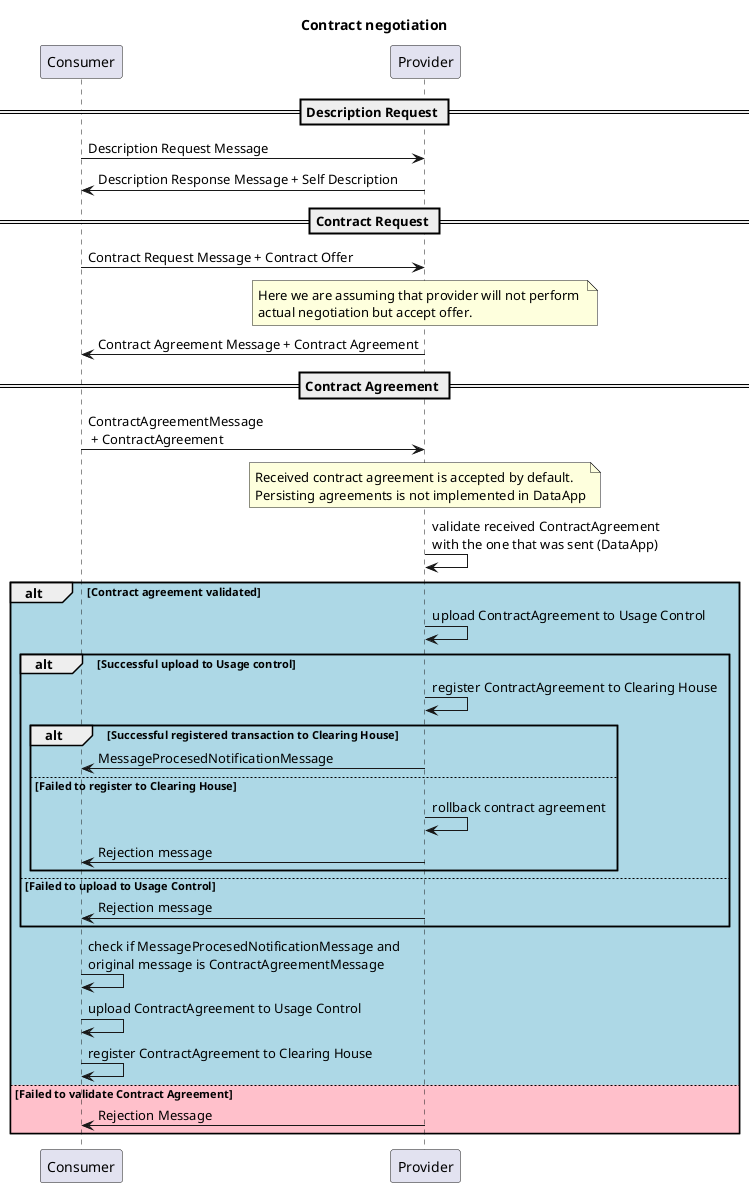 @startuml

title Contract negotiation

participant Consumer as C
participant Provider as P

== Description Request ==

C -> P : Description Request Message
P -> C : Description Response Message + Self Description

== Contract Request ==

C -> P : Contract Request Message + Contract Offer
note over P
  Here we are assuming that provider will not perform 
  actual negotiation but accept offer.
end note
P -> C : Contract Agreement Message + Contract Agreement

== Contract Agreement ==
C -> P : ContractAgreementMessage\n + ContractAgreement
note over P
Received contract agreement is accepted by default.
Persisting agreements is not implemented in DataApp
end note
P -> P : validate received ContractAgreement\nwith the one that was sent (DataApp)
alt #LightBlue Contract agreement validated
	P -> P : upload ContractAgreement to Usage Control
	alt Successful upload to Usage control 
		P -> P : register ContractAgreement to Clearing House
		alt Successful registered transaction to Clearing House
			P -> C : MessageProcesedNotificationMessage
		else Failed to register to Clearing House
			P -> P : rollback contract agreement
			P -> C : Rejection message
		end		
	else Failed to upload to Usage Control
		P -> C: Rejection message
	end	
	C -> C : check if MessageProcesedNotificationMessage and\noriginal message is ContractAgreementMessage
	C -> C : upload ContractAgreement to Usage Control
	C -> C : register ContractAgreement to Clearing House
else #Pink Failed to validate Contract Agreement
    P -> C: Rejection Message
end

@enduml